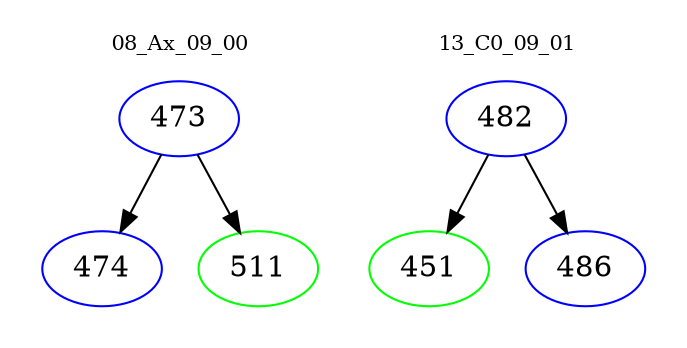 digraph{
subgraph cluster_0 {
color = white
label = "08_Ax_09_00";
fontsize=10;
T0_473 [label="473", color="blue"]
T0_473 -> T0_474 [color="black"]
T0_474 [label="474", color="blue"]
T0_473 -> T0_511 [color="black"]
T0_511 [label="511", color="green"]
}
subgraph cluster_1 {
color = white
label = "13_C0_09_01";
fontsize=10;
T1_482 [label="482", color="blue"]
T1_482 -> T1_451 [color="black"]
T1_451 [label="451", color="green"]
T1_482 -> T1_486 [color="black"]
T1_486 [label="486", color="blue"]
}
}
